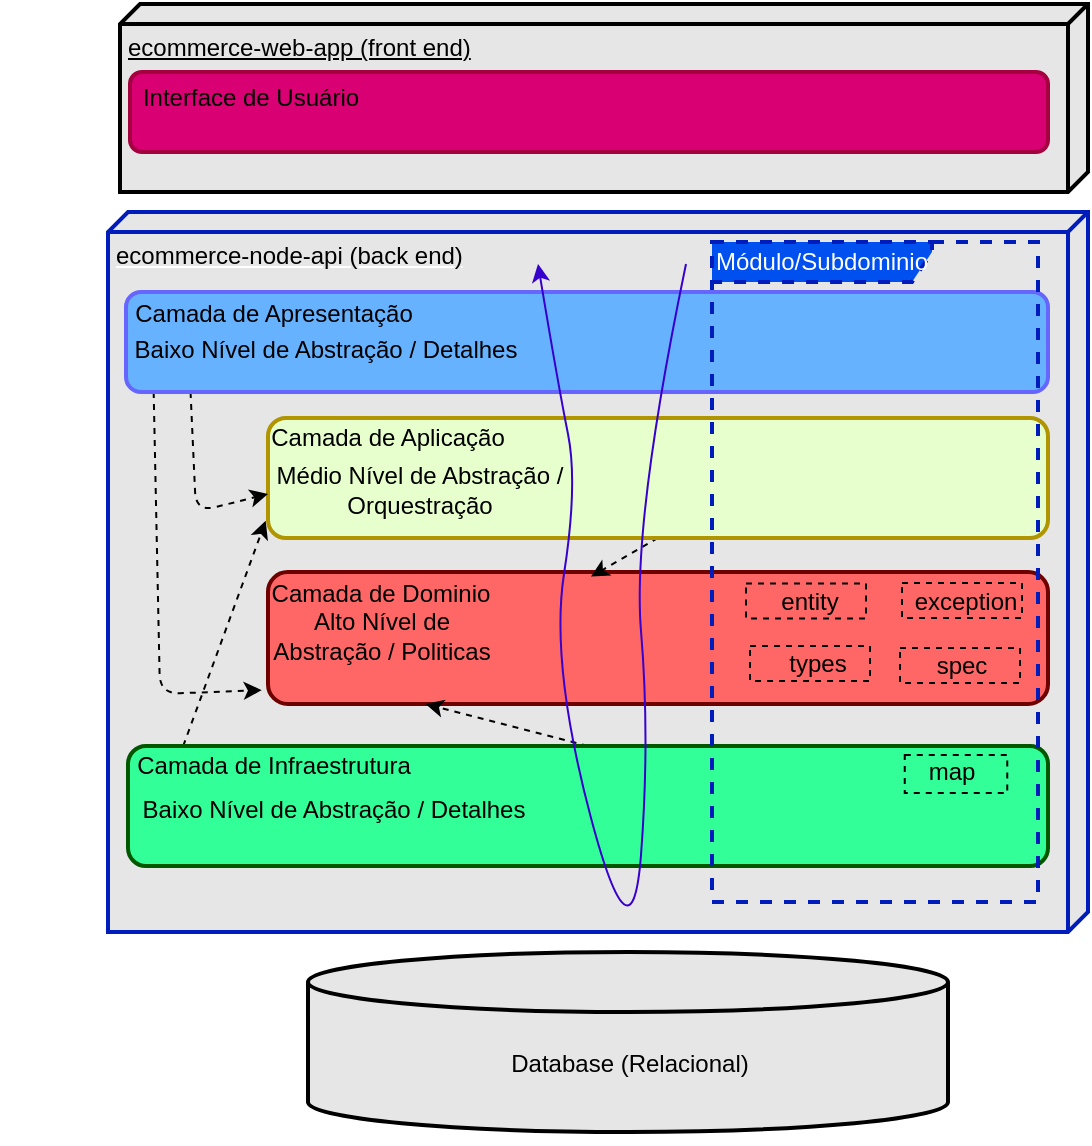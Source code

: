 <mxfile>
    <diagram id="DqfU-nGSnhUROsuJlLy-" name="Arquitetura em Camadas">
        <mxGraphModel dx="869" dy="619" grid="1" gridSize="10" guides="1" tooltips="1" connect="1" arrows="1" fold="1" page="1" pageScale="1" pageWidth="850" pageHeight="1100" math="0" shadow="0">
            <root>
                <mxCell id="0"/>
                <mxCell id="1" parent="0"/>
                <mxCell id="2" value="&lt;font color=&quot;#000000&quot;&gt;ecommerce-node-api (back end)&lt;/font&gt;" style="verticalAlign=top;align=left;spacingTop=8;spacingLeft=2;spacingRight=12;shape=cube;size=10;direction=south;fontStyle=4;html=1;strokeWidth=2;fillColor=#E6E6E6;fontColor=#ffffff;strokeColor=#001DBC;" parent="1" vertex="1">
                    <mxGeometry x="200" y="130" width="490" height="360" as="geometry"/>
                </mxCell>
                <mxCell id="3" value="&lt;font color=&quot;#000000&quot;&gt;ecommerce-web-app (front end)&lt;/font&gt;" style="verticalAlign=top;align=left;spacingTop=8;spacingLeft=2;spacingRight=12;shape=cube;size=10;direction=south;fontStyle=4;html=1;strokeWidth=2;fillColor=#E6E6E6;" parent="1" vertex="1">
                    <mxGeometry x="206" y="26" width="484" height="94" as="geometry"/>
                </mxCell>
                <mxCell id="5" value="" style="shape=cylinder3;whiteSpace=wrap;html=1;boundedLbl=1;backgroundOutline=1;size=15;strokeWidth=2;fillColor=#E6E6E6;" parent="1" vertex="1">
                    <mxGeometry x="300" y="500" width="320" height="90" as="geometry"/>
                </mxCell>
                <mxCell id="7" value="" style="rounded=1;whiteSpace=wrap;html=1;strokeWidth=2;fillColor=#FF6666;fontColor=#ffffff;strokeColor=#6F0000;" parent="1" vertex="1">
                    <mxGeometry x="280" y="310" width="390" height="66" as="geometry"/>
                </mxCell>
                <mxCell id="8" value="Camada de Dominio" style="text;html=1;strokeColor=none;fillColor=none;align=center;verticalAlign=middle;whiteSpace=wrap;rounded=0;strokeWidth=2;fontColor=#000000;" parent="1" vertex="1">
                    <mxGeometry x="261.5" y="311" width="148.5" height="19" as="geometry"/>
                </mxCell>
                <mxCell id="9" value="Database (Relacional)" style="text;html=1;align=center;verticalAlign=middle;whiteSpace=wrap;rounded=0;strokeWidth=2;fontColor=#000000;" parent="1" vertex="1">
                    <mxGeometry x="346" y="516" width="230" height="80" as="geometry"/>
                </mxCell>
                <mxCell id="58" style="edgeStyle=none;html=1;exitX=0.5;exitY=1;exitDx=0;exitDy=0;entryX=0.414;entryY=0.035;entryDx=0;entryDy=0;entryPerimeter=0;dashed=1;strokeColor=#000000;" parent="1" source="10" target="7" edge="1">
                    <mxGeometry relative="1" as="geometry"/>
                </mxCell>
                <mxCell id="10" value="" style="rounded=1;whiteSpace=wrap;html=1;strokeWidth=2;fillColor=#E6FFCC;fontColor=#000000;strokeColor=#B09500;" parent="1" vertex="1">
                    <mxGeometry x="280" y="233" width="390" height="60" as="geometry"/>
                </mxCell>
                <mxCell id="11" value="Camada de Aplicação" style="text;html=1;align=center;verticalAlign=middle;whiteSpace=wrap;rounded=0;strokeWidth=2;fontColor=#000000;" parent="1" vertex="1">
                    <mxGeometry x="250" y="223" width="180" height="40" as="geometry"/>
                </mxCell>
                <mxCell id="17" style="edgeStyle=none;html=1;exitX=0.5;exitY=0;exitDx=0;exitDy=0;entryX=0.202;entryY=1;entryDx=0;entryDy=0;entryPerimeter=0;dashed=1;fontColor=#000000;strokeColor=#000000;" parent="1" source="12" target="7" edge="1">
                    <mxGeometry relative="1" as="geometry"/>
                </mxCell>
                <mxCell id="50" style="edgeStyle=none;html=1;exitX=0.06;exitY=0;exitDx=0;exitDy=0;exitPerimeter=0;entryX=-0.003;entryY=0.857;entryDx=0;entryDy=0;entryPerimeter=0;dashed=1;strokeColor=#000000;" parent="1" source="12" target="10" edge="1">
                    <mxGeometry relative="1" as="geometry"/>
                </mxCell>
                <mxCell id="12" value="" style="rounded=1;whiteSpace=wrap;html=1;strokeWidth=2;fillColor=#33FF99;fontColor=#ffffff;strokeColor=#005700;points=[[0,0,0,0,0],[0,0.25,0,0,0],[0,0.5,0,0,0],[0,0.75,0,0,0],[0,1,0,0,0],[0.06,0,0,0,0],[0.13,0,0,0,0],[0.25,1,0,0,0],[0.5,1,0,0,0],[0.75,0,0,0,0],[0.75,1,0,0,0],[1,0,0,0,0],[1,0.25,0,0,0],[1,0.5,0,0,0],[1,0.75,0,0,0],[1,1,0,0,0]];" parent="1" vertex="1">
                    <mxGeometry x="210" y="397" width="460" height="60" as="geometry"/>
                </mxCell>
                <mxCell id="13" value="Camada de Infraestrutura" style="text;html=1;strokeColor=none;fillColor=none;align=center;verticalAlign=middle;whiteSpace=wrap;rounded=0;strokeWidth=2;fontColor=#000000;" parent="1" vertex="1">
                    <mxGeometry x="198" y="382" width="170" height="50" as="geometry"/>
                </mxCell>
                <mxCell id="14" value="" style="rounded=1;whiteSpace=wrap;html=1;strokeWidth=2;fillColor=#d80073;fontColor=#ffffff;strokeColor=#A50040;" parent="1" vertex="1">
                    <mxGeometry x="211" y="60" width="459" height="40" as="geometry"/>
                </mxCell>
                <mxCell id="15" value="Interface de Usuário" style="text;html=1;strokeColor=none;fillColor=none;align=center;verticalAlign=middle;whiteSpace=wrap;rounded=0;strokeWidth=2;fontColor=#000000;" parent="1" vertex="1">
                    <mxGeometry x="146" y="49" width="251" height="48" as="geometry"/>
                </mxCell>
                <mxCell id="31" value="" style="rounded=0;whiteSpace=wrap;html=1;strokeWidth=1;fontColor=#000000;strokeColor=#000000;fillColor=none;dashed=1;" parent="1" vertex="1">
                    <mxGeometry x="597" y="315.5" width="60" height="17.5" as="geometry"/>
                </mxCell>
                <mxCell id="34" value="entity" style="text;html=1;strokeColor=none;fillColor=none;align=center;verticalAlign=middle;whiteSpace=wrap;rounded=0;strokeWidth=1;fontColor=#000000;" parent="1" vertex="1">
                    <mxGeometry x="521" y="310" width="60" height="30" as="geometry"/>
                </mxCell>
                <mxCell id="35" value="exception" style="text;html=1;strokeColor=none;fillColor=none;align=center;verticalAlign=middle;whiteSpace=wrap;rounded=0;strokeWidth=1;fontColor=none;" parent="1" vertex="1">
                    <mxGeometry x="610.25" y="318.25" width="37.5" height="14" as="geometry"/>
                </mxCell>
                <mxCell id="55" style="edgeStyle=none;html=1;exitX=0.03;exitY=1;exitDx=0;exitDy=0;exitPerimeter=0;entryX=-0.008;entryY=0.895;entryDx=0;entryDy=0;entryPerimeter=0;dashed=1;strokeColor=#000000;" parent="1" source="44" target="7" edge="1">
                    <mxGeometry relative="1" as="geometry">
                        <Array as="points">
                            <mxPoint x="226" y="371"/>
                        </Array>
                    </mxGeometry>
                </mxCell>
                <mxCell id="57" style="edgeStyle=none;html=1;exitX=0.07;exitY=1;exitDx=0;exitDy=0;exitPerimeter=0;entryX=0;entryY=0.633;entryDx=0;entryDy=0;entryPerimeter=0;dashed=1;strokeColor=#000000;" parent="1" source="44" target="10" edge="1">
                    <mxGeometry relative="1" as="geometry">
                        <Array as="points">
                            <mxPoint x="244" y="280"/>
                        </Array>
                    </mxGeometry>
                </mxCell>
                <mxCell id="44" value="" style="rounded=1;whiteSpace=wrap;html=1;strokeWidth=2;fillColor=#66B2FF;fontColor=#ffffff;strokeColor=#6666FF;points=[[0,0,0,0,0],[0,0.24,0,0,0],[0,0.51,0,0,0],[0,0.76,0,0,0],[0,1,0,0,0],[0.03,1,0,0,0],[0.07,1,0,0,0],[0.25,0,0,0,0],[0.5,0,0,0,0],[0.75,0,0,0,0],[0.75,1,0,0,0],[1,0,0,0,0],[1,0.24,0,0,0],[1,0.51,0,0,0],[1,0.76,0,0,0],[1,1,0,0,0]];" parent="1" vertex="1">
                    <mxGeometry x="209" y="170" width="461" height="50" as="geometry"/>
                </mxCell>
                <mxCell id="36" value="" style="rounded=0;whiteSpace=wrap;html=1;strokeWidth=1;fontColor=#000000;strokeColor=#000000;fillColor=none;dashed=1;" parent="1" vertex="1">
                    <mxGeometry x="596" y="348" width="60" height="17.5" as="geometry"/>
                </mxCell>
                <mxCell id="37" value="" style="rounded=0;whiteSpace=wrap;html=1;strokeWidth=1;fontColor=#000000;strokeColor=#000000;fillColor=none;dashed=1;" parent="1" vertex="1">
                    <mxGeometry x="519" y="315.75" width="60" height="17.5" as="geometry"/>
                </mxCell>
                <mxCell id="38" value="" style="rounded=0;whiteSpace=wrap;html=1;strokeWidth=1;fontColor=#000000;strokeColor=#000000;fillColor=none;dashed=1;" parent="1" vertex="1">
                    <mxGeometry x="521" y="347" width="60" height="17.5" as="geometry"/>
                </mxCell>
                <mxCell id="39" value="spec" style="text;html=1;strokeColor=none;fillColor=none;align=center;verticalAlign=middle;whiteSpace=wrap;rounded=0;strokeWidth=1;fontColor=none;" parent="1" vertex="1">
                    <mxGeometry x="597" y="341.5" width="60" height="30" as="geometry"/>
                </mxCell>
                <mxCell id="40" value="types" style="text;html=1;strokeColor=none;fillColor=none;align=center;verticalAlign=middle;whiteSpace=wrap;rounded=0;strokeWidth=1;fontColor=none;" parent="1" vertex="1">
                    <mxGeometry x="525" y="344.5" width="60" height="22" as="geometry"/>
                </mxCell>
                <mxCell id="41" value="map" style="text;html=1;strokeColor=none;fillColor=none;align=center;verticalAlign=middle;whiteSpace=wrap;rounded=0;strokeWidth=1;fontColor=none;" parent="1" vertex="1">
                    <mxGeometry x="591.63" y="398.5" width="60" height="22" as="geometry"/>
                </mxCell>
                <mxCell id="42" value="" style="rounded=0;whiteSpace=wrap;html=1;dashed=1;strokeWidth=1;fillColor=none;strokeColor=#000000;" parent="1" vertex="1">
                    <mxGeometry x="598.38" y="401.5" width="51.25" height="19" as="geometry"/>
                </mxCell>
                <mxCell id="45" value="Camada de Apresentação" style="text;html=1;align=center;verticalAlign=middle;whiteSpace=wrap;rounded=0;strokeWidth=2;fontColor=#000000;" parent="1" vertex="1">
                    <mxGeometry x="192.5" y="161" width="180" height="40" as="geometry"/>
                </mxCell>
                <mxCell id="46" value="Alto Nível de Abstração / Politicas" style="text;html=1;align=center;verticalAlign=middle;whiteSpace=wrap;rounded=0;strokeWidth=2;fontColor=#000000;" parent="1" vertex="1">
                    <mxGeometry x="278.5" y="330.25" width="115.5" height="22.5" as="geometry"/>
                </mxCell>
                <mxCell id="48" value="Baixo Nível de Abstração / Detalhes" style="text;html=1;align=center;verticalAlign=middle;whiteSpace=wrap;rounded=0;strokeWidth=2;fontColor=#000000;" parent="1" vertex="1">
                    <mxGeometry x="203" y="186" width="212" height="26" as="geometry"/>
                </mxCell>
                <mxCell id="22" value="Módulo/Subdominio" style="shape=umlFrame;whiteSpace=wrap;html=1;strokeWidth=2;fontColor=#ffffff;fillColor=#0050ef;strokeColor=#001DBC;dashed=1;width=110;height=20;" parent="1" vertex="1">
                    <mxGeometry x="502" y="145" width="163" height="330" as="geometry"/>
                </mxCell>
                <mxCell id="59" value="" style="curved=1;endArrow=classic;html=1;fillColor=#6a00ff;strokeColor=#3700CC;" parent="1" edge="1">
                    <mxGeometry width="50" height="50" relative="1" as="geometry">
                        <mxPoint x="489" y="156" as="sourcePoint"/>
                        <mxPoint x="415" y="156" as="targetPoint"/>
                        <Array as="points">
                            <mxPoint x="462" y="286"/>
                            <mxPoint x="471" y="393"/>
                            <mxPoint x="462" y="510"/>
                            <mxPoint x="421" y="356"/>
                            <mxPoint x="435" y="266"/>
                            <mxPoint x="425" y="216"/>
                        </Array>
                    </mxGeometry>
                </mxCell>
                <mxCell id="60" value="Médio Nível de Abstração / Orquestração" style="text;html=1;align=center;verticalAlign=middle;whiteSpace=wrap;rounded=0;strokeWidth=2;fontColor=#000000;" parent="1" vertex="1">
                    <mxGeometry x="265.5" y="248.5" width="180" height="40" as="geometry"/>
                </mxCell>
                <mxCell id="61" value="Baixo Nível de Abstração / Detalhes" style="text;html=1;align=center;verticalAlign=middle;whiteSpace=wrap;rounded=0;strokeWidth=2;fontColor=#000000;" parent="1" vertex="1">
                    <mxGeometry x="207" y="416" width="212" height="26" as="geometry"/>
                </mxCell>
            </root>
        </mxGraphModel>
    </diagram>
    <diagram name="Arquitetura em Hexagonal" id="TE0Miw-J2j_j6YkrwKlS">
        <mxGraphModel dx="869" dy="619" grid="1" gridSize="10" guides="1" tooltips="1" connect="1" arrows="1" fold="1" page="1" pageScale="1" pageWidth="850" pageHeight="1100" math="0" shadow="0">
            <root>
                <mxCell id="do8kMhFFmTqjOl-DZVJf-0"/>
                <mxCell id="do8kMhFFmTqjOl-DZVJf-1" parent="do8kMhFFmTqjOl-DZVJf-0"/>
                <mxCell id="do8kMhFFmTqjOl-DZVJf-2" value="&lt;font color=&quot;#000000&quot;&gt;ecommerce-node-api (back end)&lt;/font&gt;" style="verticalAlign=top;align=left;spacingTop=8;spacingLeft=2;spacingRight=12;shape=cube;size=10;direction=south;fontStyle=4;html=1;strokeWidth=2;fillColor=#E6E6E6;fontColor=#ffffff;strokeColor=#001DBC;" parent="do8kMhFFmTqjOl-DZVJf-1" vertex="1">
                    <mxGeometry x="80" y="130" width="610" height="410" as="geometry"/>
                </mxCell>
                <mxCell id="do8kMhFFmTqjOl-DZVJf-3" value="&lt;font color=&quot;#000000&quot;&gt;ecommerce-web-app (front end)&lt;/font&gt;" style="verticalAlign=top;align=left;spacingTop=8;spacingLeft=2;spacingRight=12;shape=cube;size=10;direction=south;fontStyle=4;html=1;strokeWidth=2;fillColor=#E6E6E6;" parent="do8kMhFFmTqjOl-DZVJf-1" vertex="1">
                    <mxGeometry x="90" y="26" width="600" height="94" as="geometry"/>
                </mxCell>
                <mxCell id="do8kMhFFmTqjOl-DZVJf-4" value="" style="shape=cylinder3;whiteSpace=wrap;html=1;boundedLbl=1;backgroundOutline=1;size=15;strokeWidth=2;fillColor=#E6E6E6;" parent="do8kMhFFmTqjOl-DZVJf-1" vertex="1">
                    <mxGeometry x="236" y="547" width="320" height="90" as="geometry"/>
                </mxCell>
                <mxCell id="do8kMhFFmTqjOl-DZVJf-7" value="Database (Relacional)" style="text;html=1;align=center;verticalAlign=middle;whiteSpace=wrap;rounded=0;strokeWidth=2;fontColor=#000000;" parent="do8kMhFFmTqjOl-DZVJf-1" vertex="1">
                    <mxGeometry x="291.25" y="582" width="207.75" height="39" as="geometry"/>
                </mxCell>
                <mxCell id="do8kMhFFmTqjOl-DZVJf-15" value="" style="rounded=1;whiteSpace=wrap;html=1;strokeWidth=2;fillColor=#d80073;fontColor=#ffffff;strokeColor=#A50040;" parent="do8kMhFFmTqjOl-DZVJf-1" vertex="1">
                    <mxGeometry x="100" y="60" width="570" height="40" as="geometry"/>
                </mxCell>
                <mxCell id="do8kMhFFmTqjOl-DZVJf-16" value="Interface de Usuário" style="text;html=1;strokeColor=none;fillColor=none;align=center;verticalAlign=middle;whiteSpace=wrap;rounded=0;strokeWidth=2;fontColor=#000000;" parent="do8kMhFFmTqjOl-DZVJf-1" vertex="1">
                    <mxGeometry x="70" y="57.5" width="177" height="31" as="geometry"/>
                </mxCell>
                <mxCell id="Px-aVAicQe1aHHjX-5Uc-2" style="edgeStyle=none;html=1;exitX=0;exitY=0.5;exitDx=0;exitDy=0;entryX=0.031;entryY=0.482;entryDx=0;entryDy=0;entryPerimeter=0;" parent="do8kMhFFmTqjOl-DZVJf-1" source="GijCJVwbUX-Cw981tI3--4" target="GijCJVwbUX-Cw981tI3--2" edge="1">
                    <mxGeometry relative="1" as="geometry"/>
                </mxCell>
                <mxCell id="GijCJVwbUX-Cw981tI3--4" value="" style="shape=hexagon;perimeter=hexagonPerimeter2;whiteSpace=wrap;html=1;fixedSize=1;fontColor=#FFFF33;fillColor=#3399FF;gradientColor=#FFFF99;strokeColor=#000000;gradientDirection=south;strokeWidth=2;" parent="do8kMhFFmTqjOl-DZVJf-1" vertex="1">
                    <mxGeometry x="116" y="160" width="540" height="360" as="geometry"/>
                </mxCell>
                <mxCell id="GijCJVwbUX-Cw981tI3--2" value="" style="shape=hexagon;perimeter=hexagonPerimeter2;whiteSpace=wrap;html=1;fixedSize=1;fontColor=#000000;fillColor=#FFFF00;strokeWidth=2;strokeColor=#000000;dashed=1;" parent="do8kMhFFmTqjOl-DZVJf-1" vertex="1">
                    <mxGeometry x="150" y="199" width="468" height="282" as="geometry"/>
                </mxCell>
                <mxCell id="GijCJVwbUX-Cw981tI3--0" value="" style="shape=hexagon;perimeter=hexagonPerimeter2;whiteSpace=wrap;html=1;fixedSize=1;fillColor=#d80073;fontColor=#ffffff;strokeColor=#000000;strokeWidth=3;" parent="do8kMhFFmTqjOl-DZVJf-1" vertex="1">
                    <mxGeometry x="232" y="255" width="305" height="185" as="geometry"/>
                </mxCell>
                <mxCell id="GijCJVwbUX-Cw981tI3--1" value="Camada de Dominio" style="text;html=1;strokeColor=none;fillColor=none;align=center;verticalAlign=middle;whiteSpace=wrap;rounded=0;fontColor=#000000;fontStyle=1" parent="do8kMhFFmTqjOl-DZVJf-1" vertex="1">
                    <mxGeometry x="239.25" y="316" width="160" height="40" as="geometry"/>
                </mxCell>
                <mxCell id="GijCJVwbUX-Cw981tI3--3" value="Camada de Aplicação&lt;br&gt;" style="text;html=1;strokeColor=none;fillColor=none;align=center;verticalAlign=middle;whiteSpace=wrap;rounded=0;fontColor=#000000;fontStyle=1" parent="do8kMhFFmTqjOl-DZVJf-1" vertex="1">
                    <mxGeometry x="160" y="198" width="155" height="30" as="geometry"/>
                </mxCell>
                <mxCell id="GijCJVwbUX-Cw981tI3--5" value="Camada de Apresentação" style="text;html=1;strokeColor=none;fillColor=none;align=center;verticalAlign=middle;whiteSpace=wrap;rounded=0;fontColor=#000000;fontStyle=1" parent="do8kMhFFmTqjOl-DZVJf-1" vertex="1">
                    <mxGeometry x="136" y="159" width="165" height="26" as="geometry"/>
                </mxCell>
                <mxCell id="GijCJVwbUX-Cw981tI3--6" value="Camada de Infraestrutura" style="text;html=1;strokeColor=none;fillColor=none;align=center;verticalAlign=middle;whiteSpace=wrap;rounded=0;fontColor=#000000;fontStyle=1" parent="do8kMhFFmTqjOl-DZVJf-1" vertex="1">
                    <mxGeometry x="135" y="483" width="165" height="20" as="geometry"/>
                </mxCell>
                <mxCell id="GijCJVwbUX-Cw981tI3--11" style="edgeStyle=none;html=1;exitX=0.5;exitY=0;exitDx=0;exitDy=0;dashed=1;strokeColor=#000000;fontColor=#FFFF33;entryX=0.5;entryY=0;entryDx=0;entryDy=0;" parent="do8kMhFFmTqjOl-DZVJf-1" source="GijCJVwbUX-Cw981tI3--4" target="GijCJVwbUX-Cw981tI3--2" edge="1">
                    <mxGeometry relative="1" as="geometry">
                        <mxPoint x="443" y="200" as="targetPoint"/>
                    </mxGeometry>
                </mxCell>
                <mxCell id="GijCJVwbUX-Cw981tI3--13" style="edgeStyle=none;html=1;exitX=0.5;exitY=0;exitDx=0;exitDy=0;dashed=1;strokeColor=#000000;fontColor=#FFFF33;entryX=0.5;entryY=0;entryDx=0;entryDy=0;" parent="do8kMhFFmTqjOl-DZVJf-1" source="GijCJVwbUX-Cw981tI3--2" target="GijCJVwbUX-Cw981tI3--0" edge="1">
                    <mxGeometry relative="1" as="geometry">
                        <mxPoint x="444" y="240" as="targetPoint"/>
                    </mxGeometry>
                </mxCell>
                <mxCell id="GijCJVwbUX-Cw981tI3--20" style="edgeStyle=none;html=1;exitX=0.5;exitY=1;exitDx=0;exitDy=0;entryX=0.5;entryY=1;entryDx=0;entryDy=0;dashed=1;strokeColor=#000000;fontColor=#FFFF33;" parent="do8kMhFFmTqjOl-DZVJf-1" source="GijCJVwbUX-Cw981tI3--4" target="GijCJVwbUX-Cw981tI3--2" edge="1">
                    <mxGeometry relative="1" as="geometry"/>
                </mxCell>
                <mxCell id="GijCJVwbUX-Cw981tI3--21" style="edgeStyle=none;html=1;exitX=0.5;exitY=1;exitDx=0;exitDy=0;entryX=0.5;entryY=1;entryDx=0;entryDy=0;dashed=1;strokeColor=#000000;fontColor=#FFFF33;" parent="do8kMhFFmTqjOl-DZVJf-1" source="GijCJVwbUX-Cw981tI3--2" target="GijCJVwbUX-Cw981tI3--0" edge="1">
                    <mxGeometry relative="1" as="geometry"/>
                </mxCell>
                <mxCell id="do8kMhFFmTqjOl-DZVJf-35" value="" style="curved=1;endArrow=classic;html=1;fillColor=#6a00ff;strokeColor=#3700CC;" parent="do8kMhFFmTqjOl-DZVJf-1" edge="1">
                    <mxGeometry width="50" height="50" relative="1" as="geometry">
                        <mxPoint x="512" y="144" as="sourcePoint"/>
                        <mxPoint x="472" y="144" as="targetPoint"/>
                        <Array as="points">
                            <mxPoint x="519" y="274"/>
                            <mxPoint x="528" y="381"/>
                            <mxPoint x="528" y="590"/>
                            <mxPoint x="478" y="344"/>
                            <mxPoint x="482" y="204"/>
                        </Array>
                    </mxGeometry>
                </mxCell>
                <mxCell id="IDcW8Gho2YsE3URyAJdz-0" value="Alto Nível de Abstração / Politicas" style="text;html=1;align=center;verticalAlign=middle;whiteSpace=wrap;rounded=0;strokeWidth=2;fontColor=#000000;" parent="do8kMhFFmTqjOl-DZVJf-1" vertex="1">
                    <mxGeometry x="251.75" y="344" width="184.25" height="22.5" as="geometry"/>
                </mxCell>
                <mxCell id="ZFs_rUmQB5JspfTCIRSq-0" value="Médio Nível de Abstração / Orquestração" style="text;html=1;align=center;verticalAlign=middle;whiteSpace=wrap;rounded=0;strokeWidth=2;fontColor=#000000;fontStyle=0" parent="do8kMhFFmTqjOl-DZVJf-1" vertex="1">
                    <mxGeometry x="140" y="227" width="220" height="19" as="geometry"/>
                </mxCell>
                <mxCell id="Px-aVAicQe1aHHjX-5Uc-0" value="Baixo Nível de Abstração / Detalhes" style="text;html=1;align=center;verticalAlign=middle;whiteSpace=wrap;rounded=0;strokeWidth=2;fontColor=#000000;" parent="do8kMhFFmTqjOl-DZVJf-1" vertex="1">
                    <mxGeometry x="136" y="498" width="212" height="26" as="geometry"/>
                </mxCell>
                <mxCell id="Px-aVAicQe1aHHjX-5Uc-1" value="Baixo Nível de Abstração / Detalhes" style="text;html=1;align=center;verticalAlign=middle;whiteSpace=wrap;rounded=0;strokeWidth=2;fontColor=#000000;" parent="do8kMhFFmTqjOl-DZVJf-1" vertex="1">
                    <mxGeometry x="130" y="176" width="212" height="26" as="geometry"/>
                </mxCell>
                <mxCell id="Px-aVAicQe1aHHjX-5Uc-6" style="edgeStyle=none;html=1;exitX=0;exitY=0.5;exitDx=0;exitDy=0;entryX=0;entryY=0.5;entryDx=0;entryDy=0;strokeColor=#000000;startArrow=none;startFill=0;endArrow=none;endFill=0;" parent="do8kMhFFmTqjOl-DZVJf-1" source="GijCJVwbUX-Cw981tI3--4" target="GijCJVwbUX-Cw981tI3--2" edge="1">
                    <mxGeometry relative="1" as="geometry"/>
                </mxCell>
                <mxCell id="Px-aVAicQe1aHHjX-5Uc-7" style="edgeStyle=none;html=1;exitX=1;exitY=0.5;exitDx=0;exitDy=0;entryX=1;entryY=0.5;entryDx=0;entryDy=0;strokeColor=#000000;startArrow=none;startFill=0;endArrow=none;endFill=0;" parent="do8kMhFFmTqjOl-DZVJf-1" source="GijCJVwbUX-Cw981tI3--4" target="GijCJVwbUX-Cw981tI3--2" edge="1">
                    <mxGeometry relative="1" as="geometry"/>
                </mxCell>
                <mxCell id="Px-aVAicQe1aHHjX-5Uc-8" value="Casos de Uso" style="text;html=1;align=center;verticalAlign=middle;whiteSpace=wrap;rounded=0;strokeWidth=2;fontColor=#000000;fontStyle=5" parent="do8kMhFFmTqjOl-DZVJf-1" vertex="1">
                    <mxGeometry x="152" y="260" width="106" height="14" as="geometry"/>
                </mxCell>
                <mxCell id="SUxlVyeJ4_Xv4uT_jC9a-0" value="" style="rounded=1;whiteSpace=wrap;html=1;strokeWidth=2;fillColor=#66B2FF;fontColor=#ffffff;strokeColor=#6666FF;points=[[0,0,0,0,0],[0,0.24,0,0,0],[0,0.51,0,0,0],[0,0.76,0,0,0],[0,1,0,0,0],[0.03,1,0,0,0],[0.07,1,0,0,0],[0.25,0,0,0,0],[0.5,0,0,0,0],[0.75,0,0,0,0],[0.75,1,0,0,0],[1,0,0,0,0],[1,0.24,0,0,0],[1,0.51,0,0,0],[1,0.76,0,0,0],[1,1,0,0,0]];" parent="do8kMhFFmTqjOl-DZVJf-1" vertex="1">
                    <mxGeometry x="17.5" y="760" width="353.5" height="50" as="geometry"/>
                </mxCell>
                <mxCell id="SUxlVyeJ4_Xv4uT_jC9a-1" value="Camada de Apresentação" style="text;html=1;align=center;verticalAlign=middle;whiteSpace=wrap;rounded=0;strokeWidth=2;fontColor=#000000;fontStyle=1" parent="do8kMhFFmTqjOl-DZVJf-1" vertex="1">
                    <mxGeometry x="4" y="752" width="180" height="40" as="geometry"/>
                </mxCell>
                <mxCell id="SUxlVyeJ4_Xv4uT_jC9a-2" value="Baixo Nível de Abstração / Detalhes" style="text;html=1;align=center;verticalAlign=middle;whiteSpace=wrap;rounded=0;strokeWidth=2;fontColor=#000000;" parent="do8kMhFFmTqjOl-DZVJf-1" vertex="1">
                    <mxGeometry x="11.5" y="783" width="212" height="26" as="geometry"/>
                </mxCell>
                <mxCell id="abY0ijsz0fQx495gR8OU-0" value="" style="rounded=1;whiteSpace=wrap;html=1;strokeWidth=2;fillColor=#FF6666;fontColor=#ffffff;strokeColor=#6F0000;" parent="do8kMhFFmTqjOl-DZVJf-1" vertex="1">
                    <mxGeometry x="273.5" y="646" width="277.5" height="53" as="geometry"/>
                </mxCell>
                <mxCell id="abY0ijsz0fQx495gR8OU-1" value="Camada de Dominio" style="text;html=1;strokeColor=none;fillColor=none;align=center;verticalAlign=middle;whiteSpace=wrap;rounded=0;strokeWidth=2;fontColor=#000000;fontStyle=1" parent="do8kMhFFmTqjOl-DZVJf-1" vertex="1">
                    <mxGeometry x="260" y="648" width="148.5" height="19" as="geometry"/>
                </mxCell>
                <mxCell id="abY0ijsz0fQx495gR8OU-2" value="Alto Nível de Abstração / Politicas" style="text;html=1;align=center;verticalAlign=middle;whiteSpace=wrap;rounded=0;strokeWidth=2;fontColor=#000000;" parent="do8kMhFFmTqjOl-DZVJf-1" vertex="1">
                    <mxGeometry x="274" y="667.25" width="188" height="22.5" as="geometry"/>
                </mxCell>
                <mxCell id="MgwYwP_3qaaDsNf2IH0x-0" value="" style="rounded=1;whiteSpace=wrap;html=1;strokeWidth=2;fillColor=#E6FFCC;fontColor=#000000;strokeColor=#B09500;" parent="do8kMhFFmTqjOl-DZVJf-1" vertex="1">
                    <mxGeometry x="203" y="698.75" width="390" height="60" as="geometry"/>
                </mxCell>
                <mxCell id="MgwYwP_3qaaDsNf2IH0x-1" value="Camada de Aplicação" style="text;html=1;align=center;verticalAlign=middle;whiteSpace=wrap;rounded=0;strokeWidth=2;fontColor=#000000;fontStyle=1" parent="do8kMhFFmTqjOl-DZVJf-1" vertex="1">
                    <mxGeometry x="178" y="691.75" width="180" height="40" as="geometry"/>
                </mxCell>
                <mxCell id="MgwYwP_3qaaDsNf2IH0x-2" value="Médio Nível de Abstração / Orquestração" style="text;html=1;align=center;verticalAlign=middle;whiteSpace=wrap;rounded=0;strokeWidth=2;fontColor=#000000;" parent="do8kMhFFmTqjOl-DZVJf-1" vertex="1">
                    <mxGeometry x="202.5" y="714.25" width="231.5" height="40" as="geometry"/>
                </mxCell>
                <mxCell id="jifkJB_dPs4e2VCT-d-2-0" value="" style="rounded=1;whiteSpace=wrap;html=1;strokeWidth=2;fillColor=#33FF99;fontColor=#ffffff;strokeColor=#005700;points=[[0,0,0,0,0],[0,0.25,0,0,0],[0,0.5,0,0,0],[0,0.75,0,0,0],[0,1,0,0,0],[0.06,0,0,0,0],[0.13,0,0,0,0],[0.25,1,0,0,0],[0.5,1,0,0,0],[0.75,0,0,0,0],[0.75,1,0,0,0],[1,0,0,0,0],[1,0.25,0,0,0],[1,0.5,0,0,0],[1,0.75,0,0,0],[1,1,0,0,0]];" parent="do8kMhFFmTqjOl-DZVJf-1" vertex="1">
                    <mxGeometry x="372" y="760" width="398" height="50" as="geometry"/>
                </mxCell>
                <mxCell id="jifkJB_dPs4e2VCT-d-2-1" value="Camada de Infraestrutura" style="text;html=1;strokeColor=none;fillColor=none;align=center;verticalAlign=middle;whiteSpace=wrap;rounded=0;strokeWidth=2;fontColor=#000000;fontStyle=1" parent="do8kMhFFmTqjOl-DZVJf-1" vertex="1">
                    <mxGeometry x="363" y="745.5" width="170" height="50" as="geometry"/>
                </mxCell>
                <mxCell id="jifkJB_dPs4e2VCT-d-2-2" value="Baixo Nível de Abstração / Detalhes" style="text;html=1;align=center;verticalAlign=middle;whiteSpace=wrap;rounded=0;strokeWidth=2;fontColor=#000000;" parent="do8kMhFFmTqjOl-DZVJf-1" vertex="1">
                    <mxGeometry x="368" y="779.5" width="212" height="26" as="geometry"/>
                </mxCell>
                <mxCell id="n3SwbPbljgp8X4HpUN3_-0" value="Módulo/Subdominio" style="shape=umlFrame;whiteSpace=wrap;html=1;strokeWidth=2;fontColor=#ffffff;fillColor=#0050ef;strokeColor=#001DBC;dashed=1;width=110;height=20;" parent="do8kMhFFmTqjOl-DZVJf-1" vertex="1">
                    <mxGeometry x="437" y="164" width="38" height="349" as="geometry"/>
                </mxCell>
            </root>
        </mxGraphModel>
    </diagram>
</mxfile>